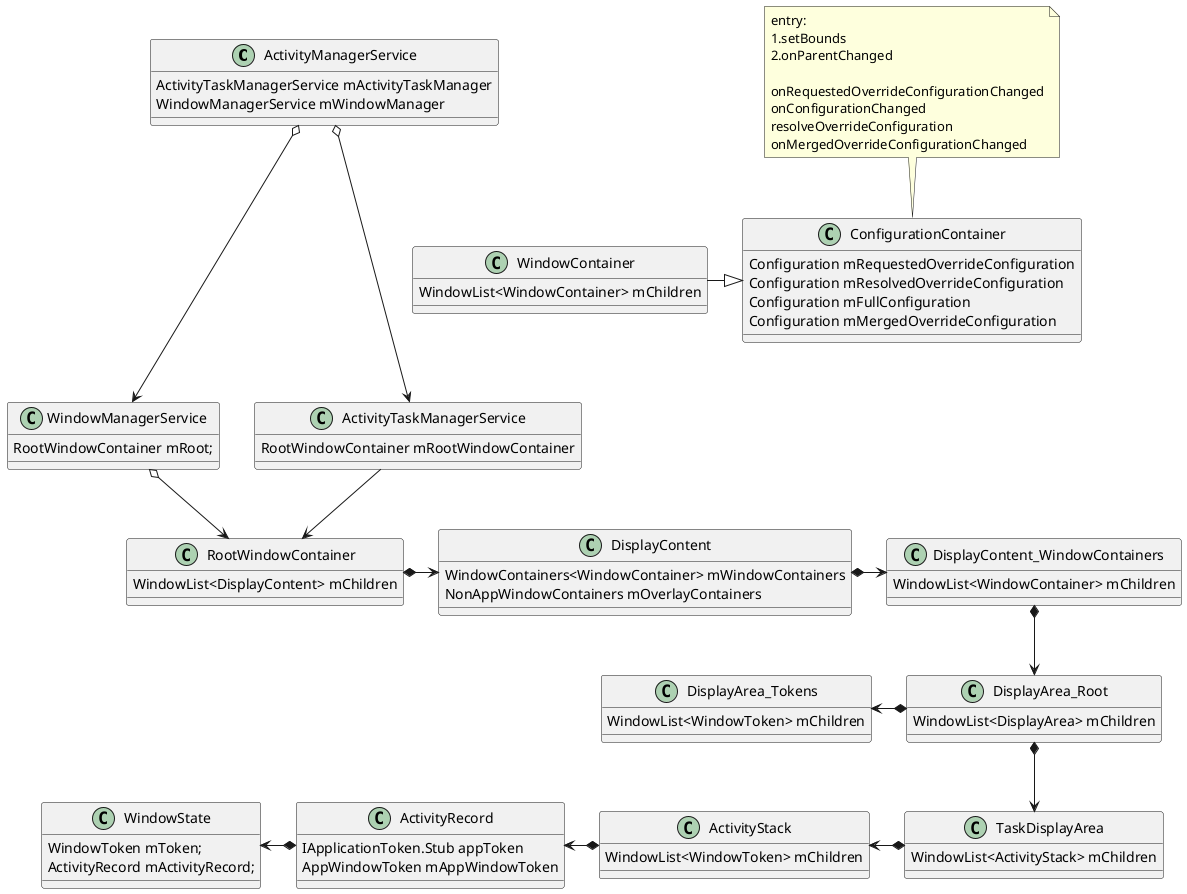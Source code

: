 @startuml
'https://plantuml.com/class-diagram

class ActivityManagerService {
    ActivityTaskManagerService mActivityTaskManager
    WindowManagerService mWindowManager
}

class ActivityTaskManagerService {
    RootWindowContainer mRootWindowContainer
}

class DisplayArea_Root {
    WindowList<DisplayArea> mChildren
}

class DisplayArea_Tokens {
    WindowList<WindowToken> mChildren
}


class ActivityStack {
    WindowList<WindowToken> mChildren
}

class ActivityRecord{
    IApplicationToken.Stub appToken
    AppWindowToken mAppWindowToken
}

class WindowManagerService {
    RootWindowContainer mRoot;
}

class RootWindowContainer {
    WindowList<DisplayContent> mChildren
}


class DisplayContent {
    WindowContainers<WindowContainer> mWindowContainers
    NonAppWindowContainers mOverlayContainers
}

class WindowState {
    WindowToken mToken;
    ActivityRecord mActivityRecord;
}

class WindowContainer {
    WindowList<WindowContainer> mChildren
}

class DisplayContent_WindowContainers{
    WindowList<WindowContainer> mChildren
}

class TaskDisplayArea {
    WindowList<ActivityStack> mChildren
}

class ConfigurationContainer {
    Configuration mRequestedOverrideConfiguration
    Configuration mResolvedOverrideConfiguration
    Configuration mFullConfiguration
    Configuration mMergedOverrideConfiguration
}

note top
entry:
1.setBounds
2.onParentChanged

onRequestedOverrideConfigurationChanged
onConfigurationChanged
resolveOverrideConfiguration
onMergedOverrideConfigurationChanged
end note

ActivityManagerService o---> ActivityTaskManagerService
ActivityTaskManagerService --> RootWindowContainer

ActivityManagerService o---> WindowManagerService
WindowManagerService o-> RootWindowContainer
RootWindowContainer *-> DisplayContent
DisplayContent *-> DisplayContent_WindowContainers
DisplayContent_WindowContainers *--> DisplayArea_Root
DisplayArea_Root *-left> DisplayArea_Tokens
DisplayArea_Root *--> TaskDisplayArea
TaskDisplayArea *-left> ActivityStack
ActivityStack *-left>ActivityRecord
ActivityRecord *-left>WindowState
WindowContainer -|> ConfigurationContainer

@enduml